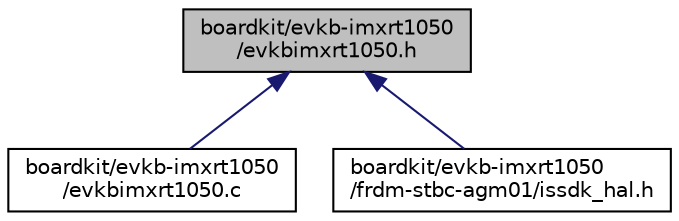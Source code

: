 digraph "boardkit/evkb-imxrt1050/evkbimxrt1050.h"
{
  edge [fontname="Helvetica",fontsize="10",labelfontname="Helvetica",labelfontsize="10"];
  node [fontname="Helvetica",fontsize="10",shape=record];
  Node5 [label="boardkit/evkb-imxrt1050\l/evkbimxrt1050.h",height=0.2,width=0.4,color="black", fillcolor="grey75", style="filled", fontcolor="black"];
  Node5 -> Node6 [dir="back",color="midnightblue",fontsize="10",style="solid",fontname="Helvetica"];
  Node6 [label="boardkit/evkb-imxrt1050\l/evkbimxrt1050.c",height=0.2,width=0.4,color="black", fillcolor="white", style="filled",URL="$evkbimxrt1050_8c.html",tooltip="The evkbimxrt1050.c file defines GPIO pins and I2C CMSIS utilities for evkbimxrt1050 board..."];
  Node5 -> Node7 [dir="back",color="midnightblue",fontsize="10",style="solid",fontname="Helvetica"];
  Node7 [label="boardkit/evkb-imxrt1050\l/frdm-stbc-agm01/issdk_hal.h",height=0.2,width=0.4,color="black", fillcolor="white", style="filled",URL="$evkb-imxrt1050_2frdm-stbc-agm01_2issdk__hal_8h.html"];
}
